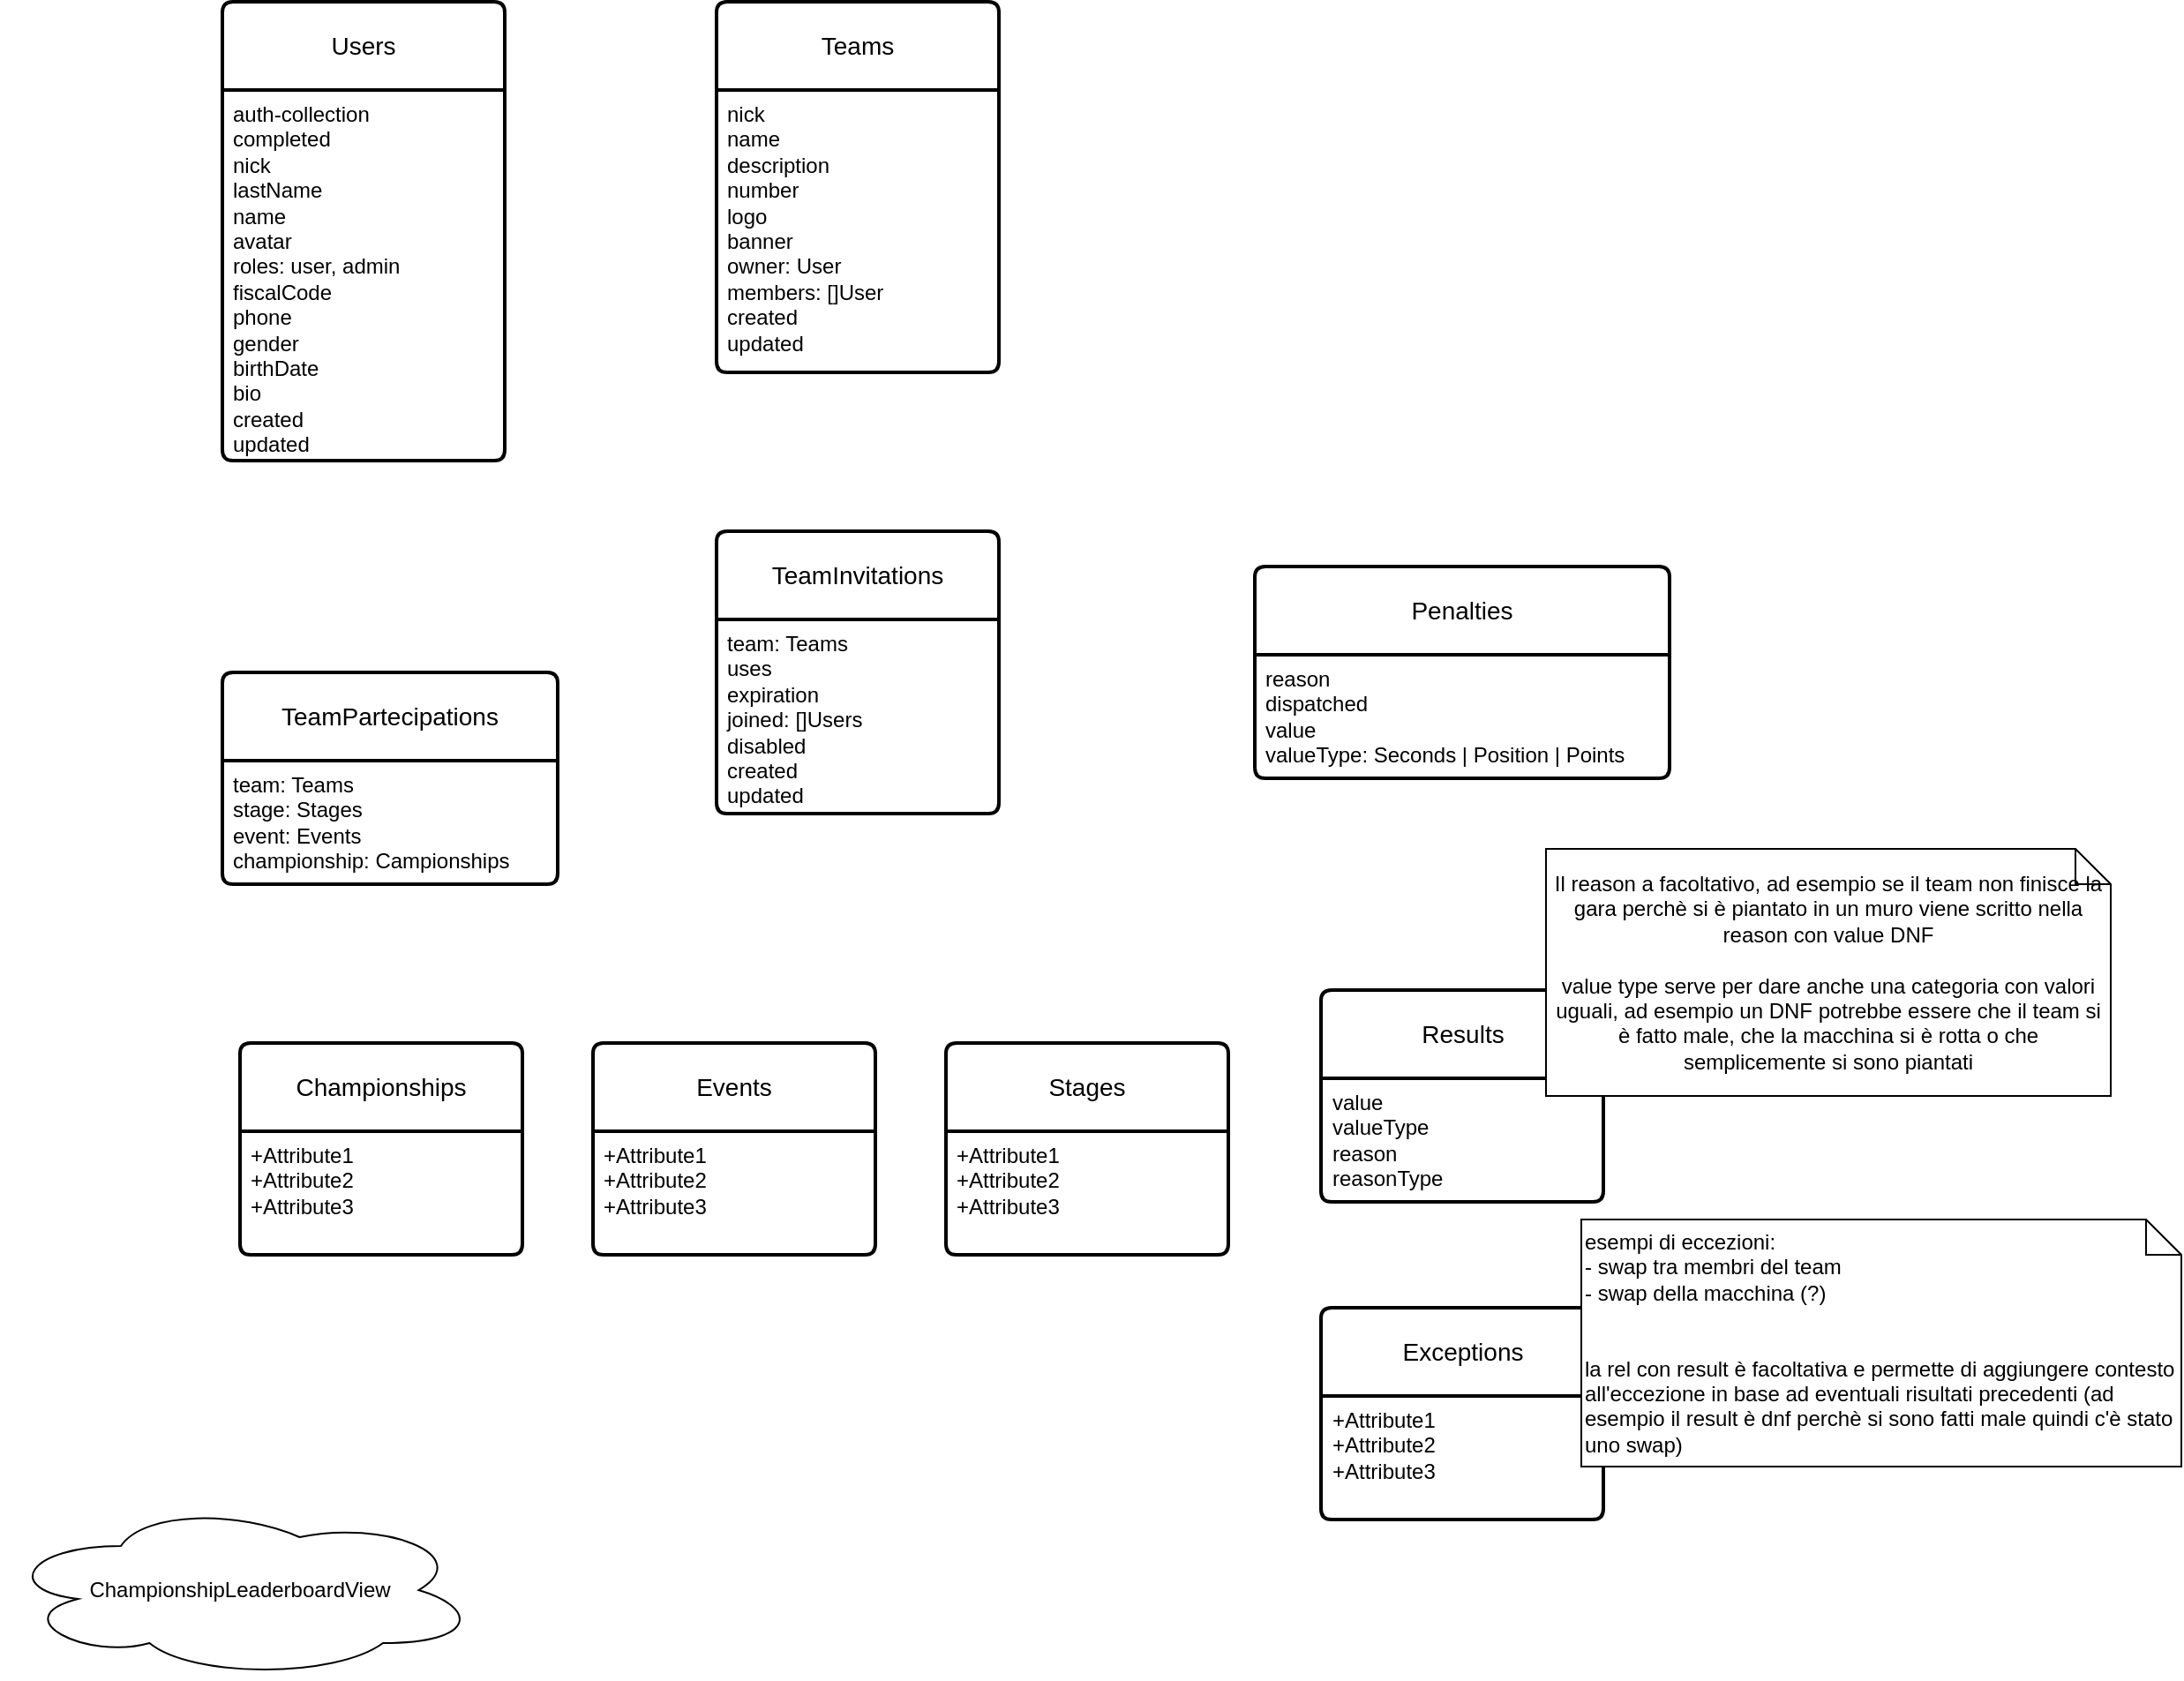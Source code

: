 <mxfile version="26.2.5">
  <diagram name="Page-1" id="GxcJLQxmQlNdvxZ07zA7">
    <mxGraphModel dx="2133" dy="571" grid="1" gridSize="10" guides="1" tooltips="1" connect="1" arrows="1" fold="1" page="1" pageScale="1" pageWidth="850" pageHeight="1100" math="0" shadow="0">
      <root>
        <mxCell id="0" />
        <mxCell id="1" parent="0" />
        <mxCell id="ra9y6oQOf7fL091lrW0G-1" value="Teams" style="swimlane;childLayout=stackLayout;horizontal=1;startSize=50;horizontalStack=0;rounded=1;fontSize=14;fontStyle=0;strokeWidth=2;resizeParent=0;resizeLast=1;shadow=0;dashed=0;align=center;arcSize=4;whiteSpace=wrap;html=1;" vertex="1" parent="1">
          <mxGeometry x="120" y="100" width="160" height="210" as="geometry" />
        </mxCell>
        <mxCell id="ra9y6oQOf7fL091lrW0G-2" value="nick&lt;div&gt;name&lt;/div&gt;&lt;div&gt;description&lt;/div&gt;&lt;div&gt;number&lt;/div&gt;&lt;div&gt;logo&lt;/div&gt;&lt;div&gt;banner&lt;/div&gt;&lt;div&gt;owner: User&lt;/div&gt;&lt;div&gt;members: []User&lt;/div&gt;&lt;div&gt;created&lt;/div&gt;&lt;div&gt;updated&lt;/div&gt;" style="align=left;strokeColor=none;fillColor=none;spacingLeft=4;spacingRight=4;fontSize=12;verticalAlign=top;resizable=0;rotatable=0;part=1;html=1;whiteSpace=wrap;" vertex="1" parent="ra9y6oQOf7fL091lrW0G-1">
          <mxGeometry y="50" width="160" height="160" as="geometry" />
        </mxCell>
        <mxCell id="ra9y6oQOf7fL091lrW0G-3" value="Users" style="swimlane;childLayout=stackLayout;horizontal=1;startSize=50;horizontalStack=0;rounded=1;fontSize=14;fontStyle=0;strokeWidth=2;resizeParent=0;resizeLast=1;shadow=0;dashed=0;align=center;arcSize=4;whiteSpace=wrap;html=1;" vertex="1" parent="1">
          <mxGeometry x="-160" y="100" width="160" height="260" as="geometry" />
        </mxCell>
        <mxCell id="ra9y6oQOf7fL091lrW0G-4" value="auth-collection&lt;div&gt;completed&lt;/div&gt;&lt;div&gt;nick&lt;/div&gt;&lt;div&gt;lastName&lt;/div&gt;&lt;div&gt;name&lt;/div&gt;&lt;div&gt;avatar&lt;/div&gt;&lt;div&gt;roles: user, admin&lt;/div&gt;&lt;div&gt;fiscalCode&lt;/div&gt;&lt;div&gt;phone&lt;/div&gt;&lt;div&gt;gender&lt;/div&gt;&lt;div&gt;birthDate&lt;/div&gt;&lt;div&gt;bio&lt;/div&gt;&lt;div&gt;created&lt;/div&gt;&lt;div&gt;updated&lt;/div&gt;" style="align=left;strokeColor=none;fillColor=none;spacingLeft=4;spacingRight=4;fontSize=12;verticalAlign=top;resizable=0;rotatable=0;part=1;html=1;whiteSpace=wrap;" vertex="1" parent="ra9y6oQOf7fL091lrW0G-3">
          <mxGeometry y="50" width="160" height="210" as="geometry" />
        </mxCell>
        <mxCell id="ra9y6oQOf7fL091lrW0G-5" value="TeamPartecipations" style="swimlane;childLayout=stackLayout;horizontal=1;startSize=50;horizontalStack=0;rounded=1;fontSize=14;fontStyle=0;strokeWidth=2;resizeParent=0;resizeLast=1;shadow=0;dashed=0;align=center;arcSize=4;whiteSpace=wrap;html=1;" vertex="1" parent="1">
          <mxGeometry x="-160" y="480" width="190" height="120" as="geometry" />
        </mxCell>
        <mxCell id="ra9y6oQOf7fL091lrW0G-6" value="team: Teams&lt;div&gt;stage: Stages&lt;/div&gt;&lt;div&gt;event: Events&lt;/div&gt;&lt;div&gt;championship: Campionships&lt;/div&gt;&lt;div&gt;&lt;br&gt;&lt;/div&gt;" style="align=left;strokeColor=none;fillColor=none;spacingLeft=4;spacingRight=4;fontSize=12;verticalAlign=top;resizable=0;rotatable=0;part=1;html=1;whiteSpace=wrap;" vertex="1" parent="ra9y6oQOf7fL091lrW0G-5">
          <mxGeometry y="50" width="190" height="70" as="geometry" />
        </mxCell>
        <mxCell id="ra9y6oQOf7fL091lrW0G-7" value="TeamInvitations" style="swimlane;childLayout=stackLayout;horizontal=1;startSize=50;horizontalStack=0;rounded=1;fontSize=14;fontStyle=0;strokeWidth=2;resizeParent=0;resizeLast=1;shadow=0;dashed=0;align=center;arcSize=4;whiteSpace=wrap;html=1;" vertex="1" parent="1">
          <mxGeometry x="120" y="400" width="160" height="160" as="geometry" />
        </mxCell>
        <mxCell id="ra9y6oQOf7fL091lrW0G-8" value="team: Teams&lt;div&gt;uses&lt;/div&gt;&lt;div&gt;expiration&lt;/div&gt;&lt;div&gt;joined: []Users&lt;/div&gt;&lt;div&gt;disabled&lt;/div&gt;&lt;div&gt;created&lt;/div&gt;&lt;div&gt;updated&lt;/div&gt;" style="align=left;strokeColor=none;fillColor=none;spacingLeft=4;spacingRight=4;fontSize=12;verticalAlign=top;resizable=0;rotatable=0;part=1;html=1;whiteSpace=wrap;" vertex="1" parent="ra9y6oQOf7fL091lrW0G-7">
          <mxGeometry y="50" width="160" height="110" as="geometry" />
        </mxCell>
        <mxCell id="ra9y6oQOf7fL091lrW0G-9" value="Events" style="swimlane;childLayout=stackLayout;horizontal=1;startSize=50;horizontalStack=0;rounded=1;fontSize=14;fontStyle=0;strokeWidth=2;resizeParent=0;resizeLast=1;shadow=0;dashed=0;align=center;arcSize=4;whiteSpace=wrap;html=1;" vertex="1" parent="1">
          <mxGeometry x="50" y="690" width="160" height="120" as="geometry" />
        </mxCell>
        <mxCell id="ra9y6oQOf7fL091lrW0G-10" value="+Attribute1&#xa;+Attribute2&#xa;+Attribute3" style="align=left;strokeColor=none;fillColor=none;spacingLeft=4;spacingRight=4;fontSize=12;verticalAlign=top;resizable=0;rotatable=0;part=1;html=1;whiteSpace=wrap;" vertex="1" parent="ra9y6oQOf7fL091lrW0G-9">
          <mxGeometry y="50" width="160" height="70" as="geometry" />
        </mxCell>
        <mxCell id="ra9y6oQOf7fL091lrW0G-11" value="Stages" style="swimlane;childLayout=stackLayout;horizontal=1;startSize=50;horizontalStack=0;rounded=1;fontSize=14;fontStyle=0;strokeWidth=2;resizeParent=0;resizeLast=1;shadow=0;dashed=0;align=center;arcSize=4;whiteSpace=wrap;html=1;" vertex="1" parent="1">
          <mxGeometry x="250" y="690" width="160" height="120" as="geometry" />
        </mxCell>
        <mxCell id="ra9y6oQOf7fL091lrW0G-12" value="+Attribute1&#xa;+Attribute2&#xa;+Attribute3" style="align=left;strokeColor=none;fillColor=none;spacingLeft=4;spacingRight=4;fontSize=12;verticalAlign=top;resizable=0;rotatable=0;part=1;html=1;whiteSpace=wrap;" vertex="1" parent="ra9y6oQOf7fL091lrW0G-11">
          <mxGeometry y="50" width="160" height="70" as="geometry" />
        </mxCell>
        <mxCell id="ra9y6oQOf7fL091lrW0G-13" value="Championships" style="swimlane;childLayout=stackLayout;horizontal=1;startSize=50;horizontalStack=0;rounded=1;fontSize=14;fontStyle=0;strokeWidth=2;resizeParent=0;resizeLast=1;shadow=0;dashed=0;align=center;arcSize=4;whiteSpace=wrap;html=1;" vertex="1" parent="1">
          <mxGeometry x="-150" y="690" width="160" height="120" as="geometry" />
        </mxCell>
        <mxCell id="ra9y6oQOf7fL091lrW0G-14" value="+Attribute1&#xa;+Attribute2&#xa;+Attribute3" style="align=left;strokeColor=none;fillColor=none;spacingLeft=4;spacingRight=4;fontSize=12;verticalAlign=top;resizable=0;rotatable=0;part=1;html=1;whiteSpace=wrap;" vertex="1" parent="ra9y6oQOf7fL091lrW0G-13">
          <mxGeometry y="50" width="160" height="70" as="geometry" />
        </mxCell>
        <mxCell id="ra9y6oQOf7fL091lrW0G-15" value="ChampionshipLeaderboardView" style="ellipse;shape=cloud;whiteSpace=wrap;html=1;align=center;" vertex="1" parent="1">
          <mxGeometry x="-285" y="950" width="270" height="100" as="geometry" />
        </mxCell>
        <mxCell id="ra9y6oQOf7fL091lrW0G-18" value="Exceptions" style="swimlane;childLayout=stackLayout;horizontal=1;startSize=50;horizontalStack=0;rounded=1;fontSize=14;fontStyle=0;strokeWidth=2;resizeParent=0;resizeLast=1;shadow=0;dashed=0;align=center;arcSize=4;whiteSpace=wrap;html=1;" vertex="1" parent="1">
          <mxGeometry x="462.5" y="840" width="160" height="120" as="geometry" />
        </mxCell>
        <mxCell id="ra9y6oQOf7fL091lrW0G-19" value="+Attribute1&#xa;+Attribute2&#xa;+Attribute3" style="align=left;strokeColor=none;fillColor=none;spacingLeft=4;spacingRight=4;fontSize=12;verticalAlign=top;resizable=0;rotatable=0;part=1;html=1;whiteSpace=wrap;" vertex="1" parent="ra9y6oQOf7fL091lrW0G-18">
          <mxGeometry y="50" width="160" height="70" as="geometry" />
        </mxCell>
        <mxCell id="ra9y6oQOf7fL091lrW0G-20" value="Penalties" style="swimlane;childLayout=stackLayout;horizontal=1;startSize=50;horizontalStack=0;rounded=1;fontSize=14;fontStyle=0;strokeWidth=2;resizeParent=0;resizeLast=1;shadow=0;dashed=0;align=center;arcSize=4;whiteSpace=wrap;html=1;" vertex="1" parent="1">
          <mxGeometry x="425" y="420" width="235" height="120" as="geometry" />
        </mxCell>
        <mxCell id="ra9y6oQOf7fL091lrW0G-21" value="reason&lt;div&gt;dispatched&lt;/div&gt;&lt;div&gt;value&lt;/div&gt;&lt;div&gt;valueType: Seconds | Position | Points&lt;/div&gt;" style="align=left;strokeColor=none;fillColor=none;spacingLeft=4;spacingRight=4;fontSize=12;verticalAlign=top;resizable=0;rotatable=0;part=1;html=1;whiteSpace=wrap;" vertex="1" parent="ra9y6oQOf7fL091lrW0G-20">
          <mxGeometry y="50" width="235" height="70" as="geometry" />
        </mxCell>
        <mxCell id="ra9y6oQOf7fL091lrW0G-22" value="Results" style="swimlane;childLayout=stackLayout;horizontal=1;startSize=50;horizontalStack=0;rounded=1;fontSize=14;fontStyle=0;strokeWidth=2;resizeParent=0;resizeLast=1;shadow=0;dashed=0;align=center;arcSize=4;whiteSpace=wrap;html=1;" vertex="1" parent="1">
          <mxGeometry x="462.5" y="660" width="160" height="120" as="geometry" />
        </mxCell>
        <mxCell id="ra9y6oQOf7fL091lrW0G-23" value="value&lt;div&gt;valueType&lt;/div&gt;&lt;div&gt;reason&lt;/div&gt;&lt;div&gt;reasonType&amp;nbsp;&lt;/div&gt;" style="align=left;strokeColor=none;fillColor=none;spacingLeft=4;spacingRight=4;fontSize=12;verticalAlign=top;resizable=0;rotatable=0;part=1;html=1;whiteSpace=wrap;" vertex="1" parent="ra9y6oQOf7fL091lrW0G-22">
          <mxGeometry y="50" width="160" height="70" as="geometry" />
        </mxCell>
        <mxCell id="ra9y6oQOf7fL091lrW0G-24" value="esempi di eccezioni:&lt;div&gt;- swap tra membri del team&lt;/div&gt;&lt;div&gt;- swap della macchina (?)&lt;/div&gt;&lt;div&gt;&lt;br&gt;&lt;/div&gt;&lt;div&gt;&lt;br&gt;&lt;/div&gt;&lt;div&gt;la rel con result è facoltativa e permette di aggiungere contesto all&#39;eccezione in base ad eventuali risultati precedenti (ad esempio il result è dnf perchè si sono fatti male quindi c&#39;è stato uno swap)&lt;/div&gt;" style="shape=note;size=20;whiteSpace=wrap;html=1;align=left;" vertex="1" parent="1">
          <mxGeometry x="610" y="790" width="340" height="140" as="geometry" />
        </mxCell>
        <mxCell id="ra9y6oQOf7fL091lrW0G-25" value="Il reason a facoltativo, ad esempio se il team non finisce la gara perchè si è piantato in un muro viene scritto nella reason con value DNF&lt;div&gt;&lt;br&gt;&lt;/div&gt;&lt;div&gt;value type serve per dare anche una categoria con valori uguali, ad esempio un DNF potrebbe essere che il team si è fatto male, che la macchina si è rotta o che semplicemente si sono piantati&lt;/div&gt;" style="shape=note;size=20;whiteSpace=wrap;html=1;" vertex="1" parent="1">
          <mxGeometry x="590" y="580" width="320" height="140" as="geometry" />
        </mxCell>
      </root>
    </mxGraphModel>
  </diagram>
</mxfile>
